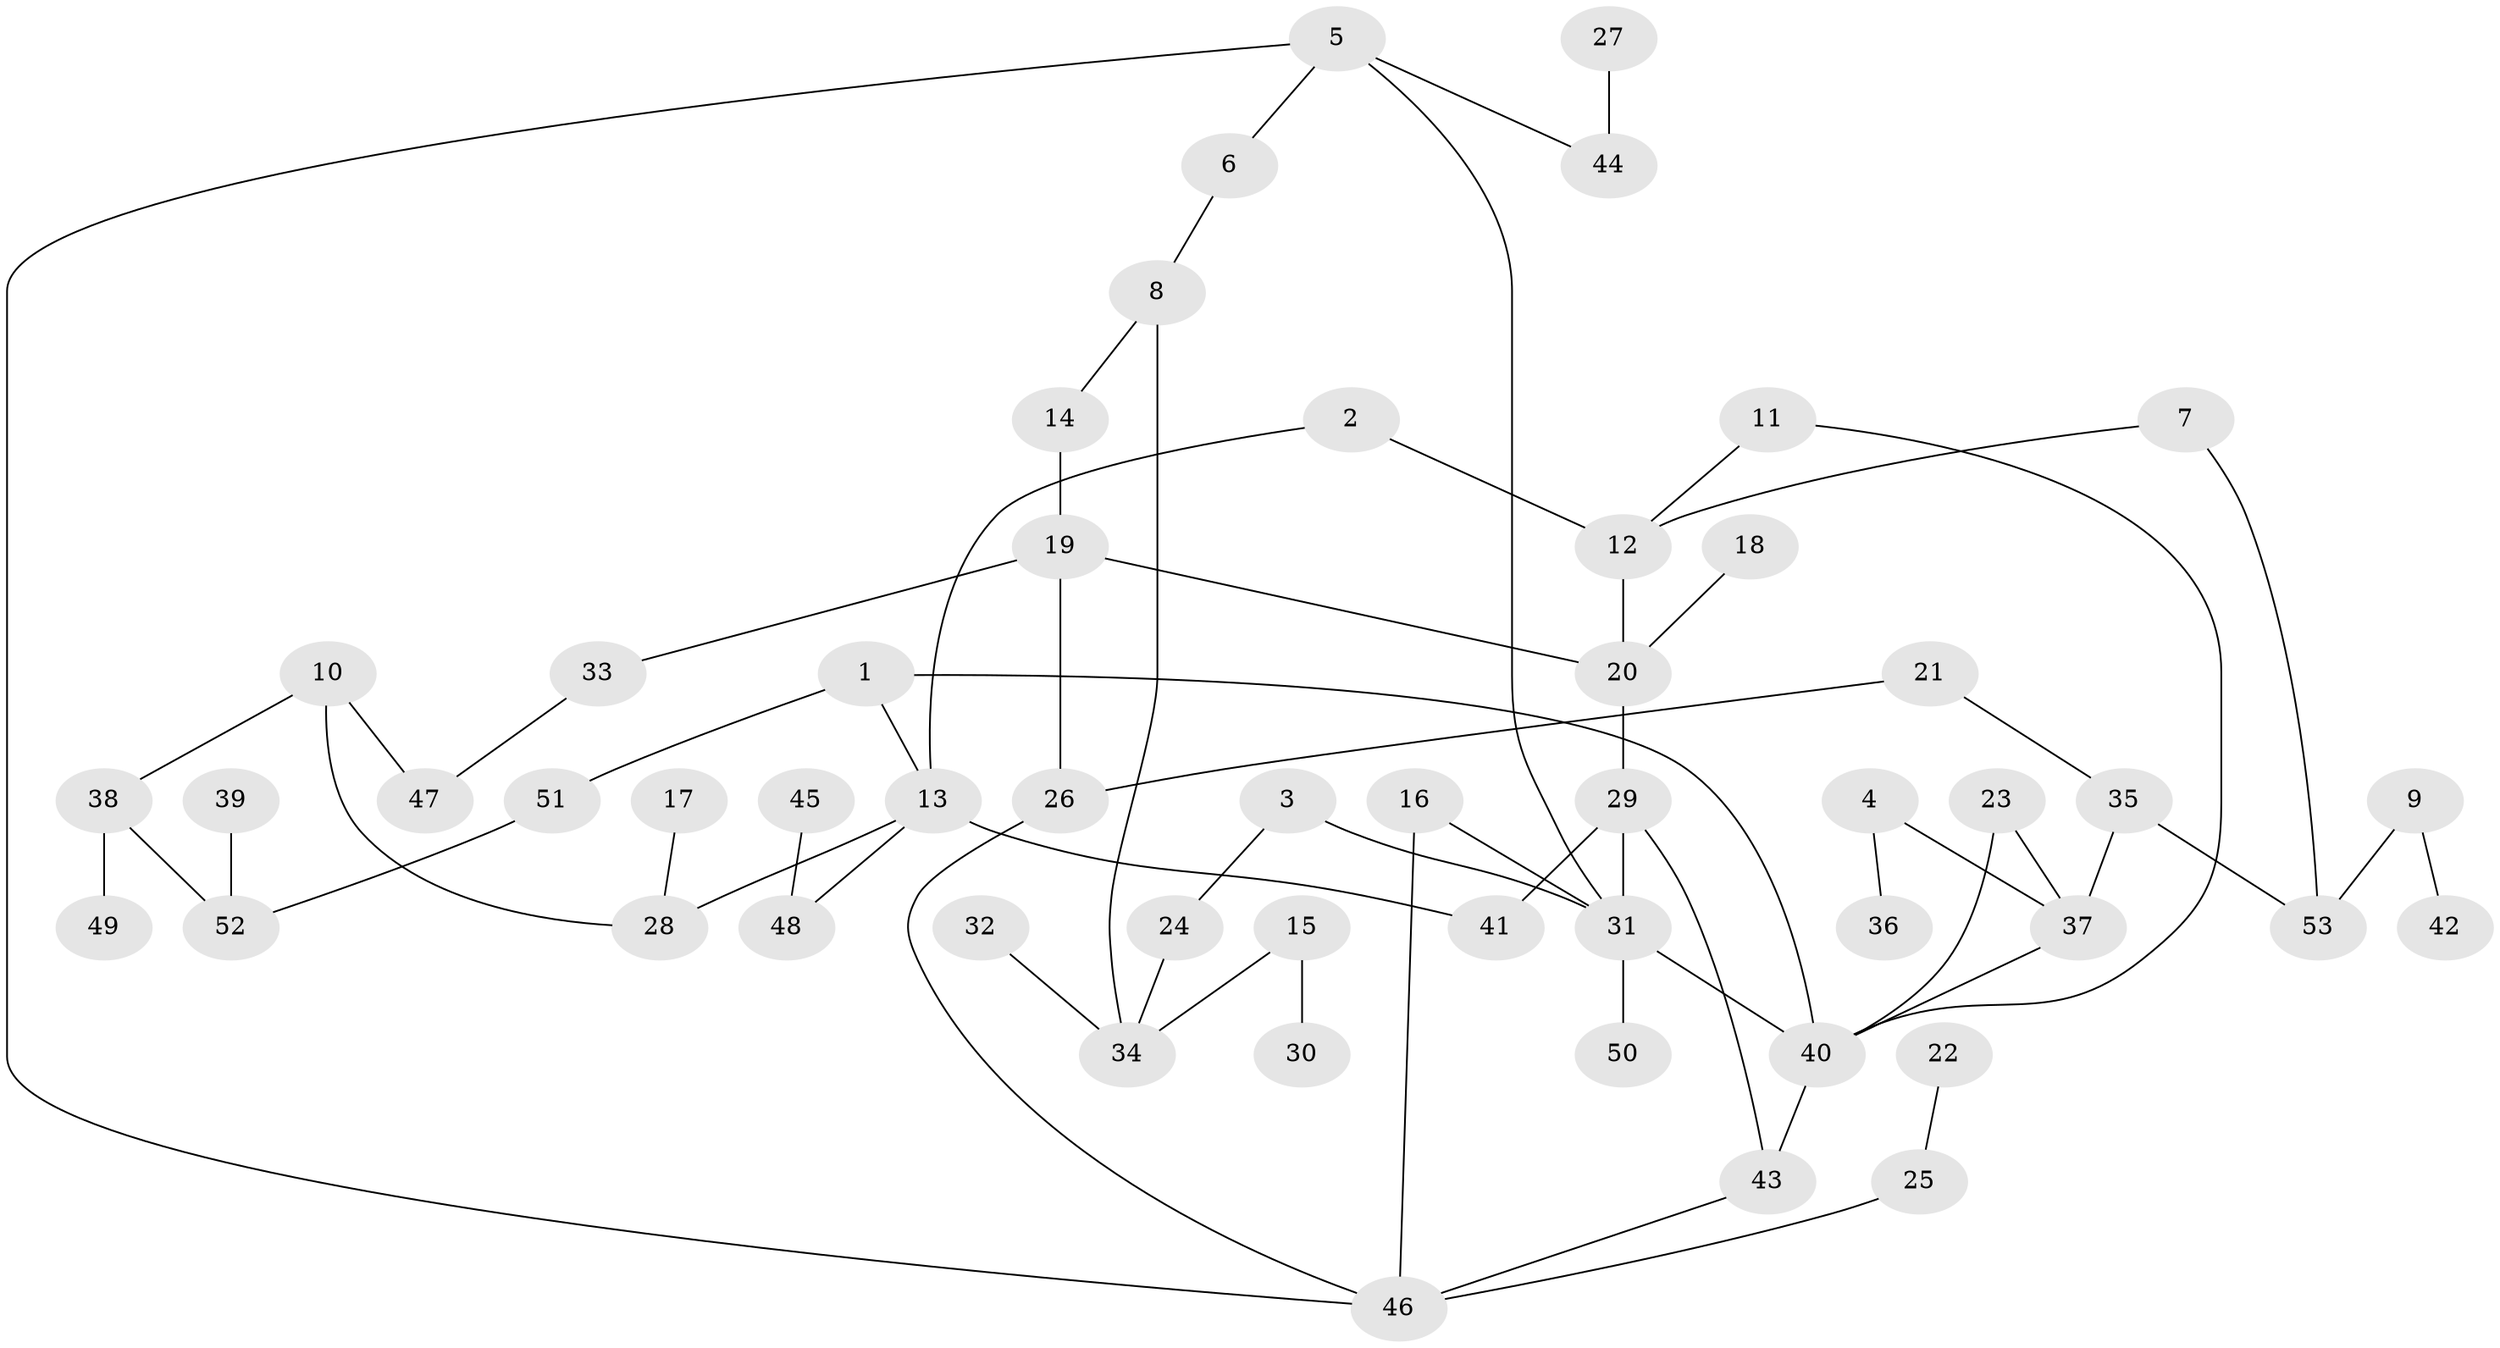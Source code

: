 // original degree distribution, {3: 0.18095238095238095, 6: 0.01904761904761905, 7: 0.01904761904761905, 4: 0.047619047619047616, 2: 0.3047619047619048, 5: 0.0761904761904762, 1: 0.3523809523809524}
// Generated by graph-tools (version 1.1) at 2025/01/03/09/25 03:01:05]
// undirected, 53 vertices, 66 edges
graph export_dot {
graph [start="1"]
  node [color=gray90,style=filled];
  1;
  2;
  3;
  4;
  5;
  6;
  7;
  8;
  9;
  10;
  11;
  12;
  13;
  14;
  15;
  16;
  17;
  18;
  19;
  20;
  21;
  22;
  23;
  24;
  25;
  26;
  27;
  28;
  29;
  30;
  31;
  32;
  33;
  34;
  35;
  36;
  37;
  38;
  39;
  40;
  41;
  42;
  43;
  44;
  45;
  46;
  47;
  48;
  49;
  50;
  51;
  52;
  53;
  1 -- 13 [weight=1.0];
  1 -- 40 [weight=1.0];
  1 -- 51 [weight=1.0];
  2 -- 12 [weight=1.0];
  2 -- 13 [weight=1.0];
  3 -- 24 [weight=1.0];
  3 -- 31 [weight=2.0];
  4 -- 36 [weight=1.0];
  4 -- 37 [weight=1.0];
  5 -- 6 [weight=1.0];
  5 -- 31 [weight=1.0];
  5 -- 44 [weight=1.0];
  5 -- 46 [weight=1.0];
  6 -- 8 [weight=1.0];
  7 -- 12 [weight=1.0];
  7 -- 53 [weight=1.0];
  8 -- 14 [weight=1.0];
  8 -- 34 [weight=1.0];
  9 -- 42 [weight=1.0];
  9 -- 53 [weight=1.0];
  10 -- 28 [weight=1.0];
  10 -- 38 [weight=1.0];
  10 -- 47 [weight=1.0];
  11 -- 12 [weight=1.0];
  11 -- 40 [weight=1.0];
  12 -- 20 [weight=1.0];
  13 -- 28 [weight=1.0];
  13 -- 41 [weight=1.0];
  13 -- 48 [weight=1.0];
  14 -- 19 [weight=1.0];
  15 -- 30 [weight=2.0];
  15 -- 34 [weight=1.0];
  16 -- 31 [weight=1.0];
  16 -- 46 [weight=1.0];
  17 -- 28 [weight=1.0];
  18 -- 20 [weight=1.0];
  19 -- 20 [weight=1.0];
  19 -- 26 [weight=1.0];
  19 -- 33 [weight=1.0];
  20 -- 29 [weight=1.0];
  21 -- 26 [weight=1.0];
  21 -- 35 [weight=1.0];
  22 -- 25 [weight=1.0];
  23 -- 37 [weight=1.0];
  23 -- 40 [weight=1.0];
  24 -- 34 [weight=1.0];
  25 -- 46 [weight=1.0];
  26 -- 46 [weight=1.0];
  27 -- 44 [weight=1.0];
  29 -- 31 [weight=1.0];
  29 -- 41 [weight=1.0];
  29 -- 43 [weight=1.0];
  31 -- 40 [weight=1.0];
  31 -- 50 [weight=1.0];
  32 -- 34 [weight=1.0];
  33 -- 47 [weight=1.0];
  35 -- 37 [weight=1.0];
  35 -- 53 [weight=1.0];
  37 -- 40 [weight=1.0];
  38 -- 49 [weight=1.0];
  38 -- 52 [weight=1.0];
  39 -- 52 [weight=1.0];
  40 -- 43 [weight=2.0];
  43 -- 46 [weight=1.0];
  45 -- 48 [weight=1.0];
  51 -- 52 [weight=1.0];
}
